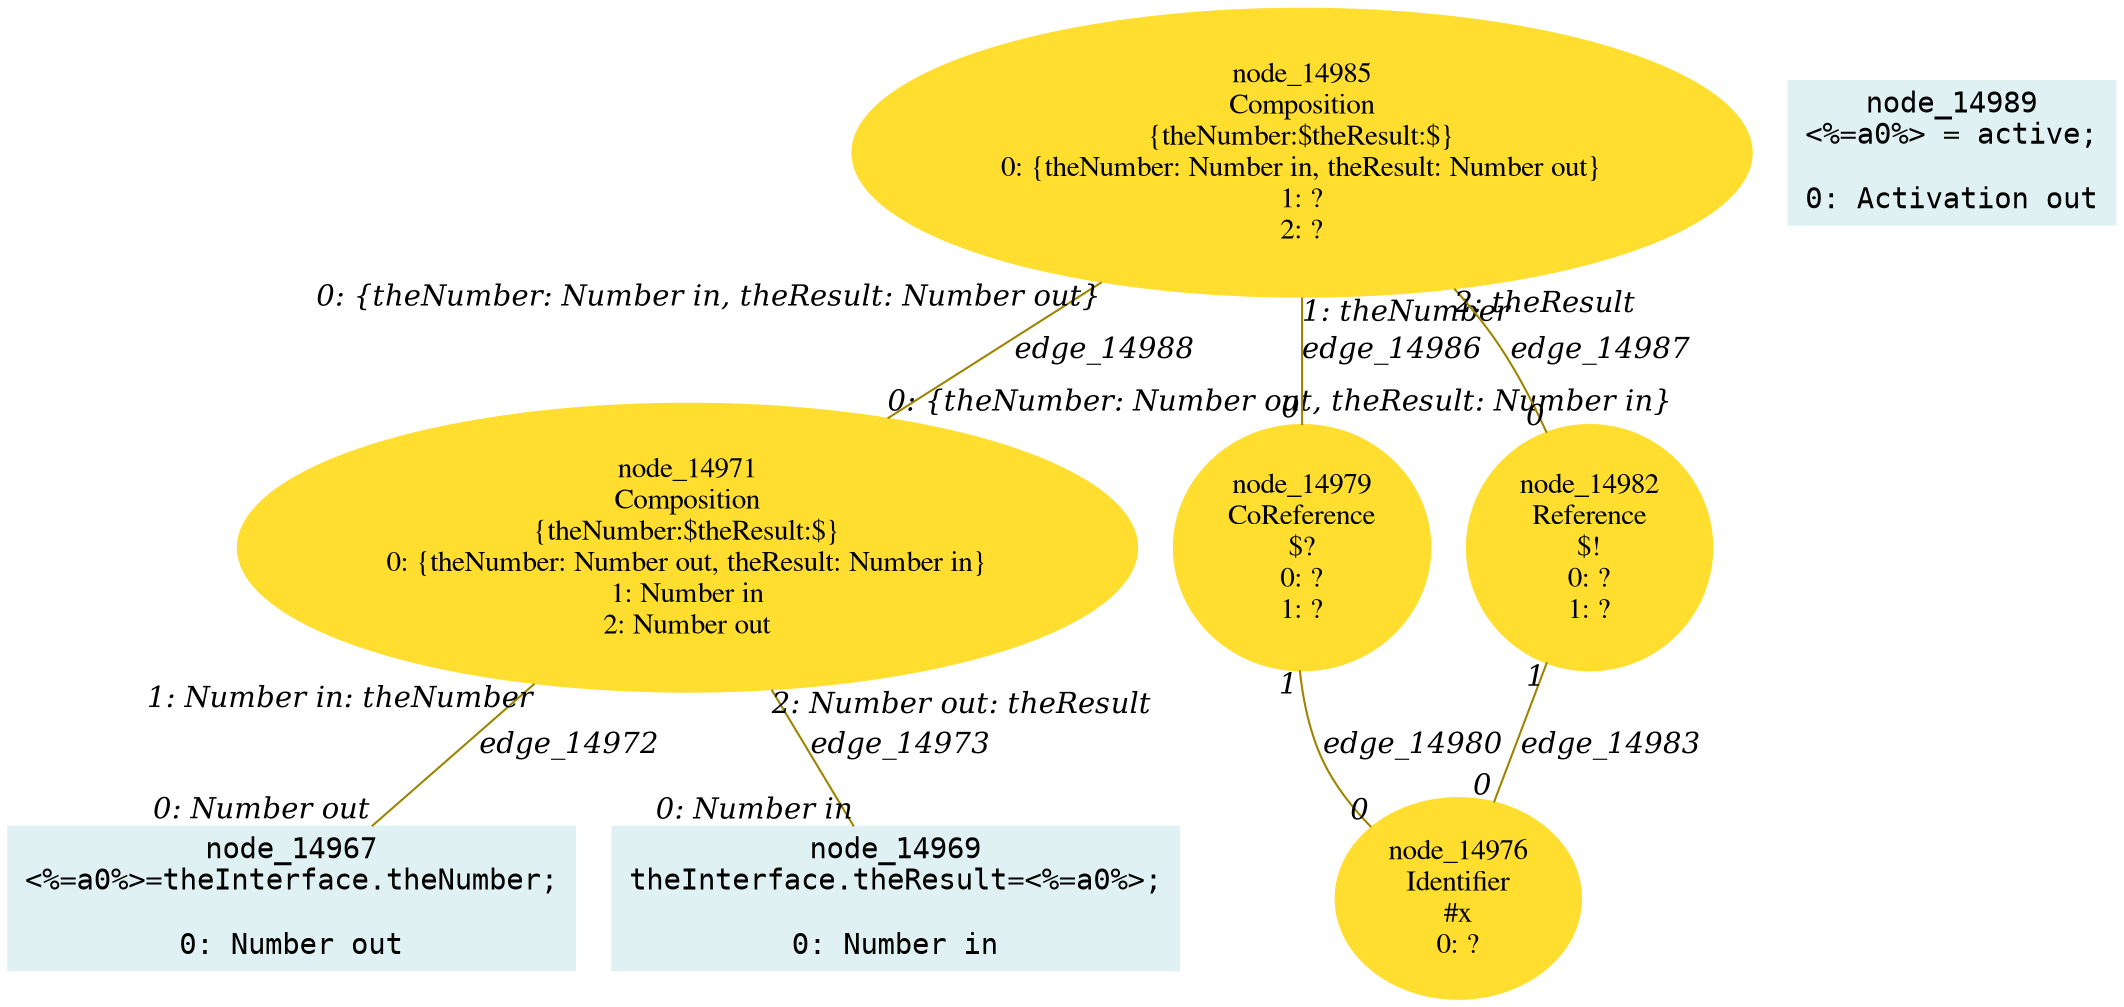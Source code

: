 digraph g{node_14967 [shape="box", style="filled", color="#dff1f2", fontname="Courier", label="node_14967
<%=a0%>=theInterface.theNumber;

0: Number out" ]
node_14969 [shape="box", style="filled", color="#dff1f2", fontname="Courier", label="node_14969
theInterface.theResult=<%=a0%>;

0: Number in" ]
node_14971 [shape="ellipse", style="filled", color="#ffde2f", fontname="Times", label="node_14971
Composition
{theNumber:$theResult:$}
0: {theNumber: Number out, theResult: Number in}
1: Number in
2: Number out" ]
node_14976 [shape="ellipse", style="filled", color="#ffde2f", fontname="Times", label="node_14976
Identifier
#x
0: ?" ]
node_14979 [shape="ellipse", style="filled", color="#ffde2f", fontname="Times", label="node_14979
CoReference
$?
0: ?
1: ?" ]
node_14982 [shape="ellipse", style="filled", color="#ffde2f", fontname="Times", label="node_14982
Reference
$!
0: ?
1: ?" ]
node_14985 [shape="ellipse", style="filled", color="#ffde2f", fontname="Times", label="node_14985
Composition
{theNumber:$theResult:$}
0: {theNumber: Number in, theResult: Number out}
1: ?
2: ?" ]
node_14989 [shape="box", style="filled", color="#dff1f2", fontname="Courier", label="node_14989
<%=a0%> = active;

0: Activation out" ]
node_14971 -> node_14967 [dir=none, arrowHead=none, fontname="Times-Italic", arrowsize=1, color="#9d8400", label="edge_14972",  headlabel="0: Number out", taillabel="1: Number in: theNumber" ]
node_14971 -> node_14969 [dir=none, arrowHead=none, fontname="Times-Italic", arrowsize=1, color="#9d8400", label="edge_14973",  headlabel="0: Number in", taillabel="2: Number out: theResult" ]
node_14979 -> node_14976 [dir=none, arrowHead=none, fontname="Times-Italic", arrowsize=1, color="#9d8400", label="edge_14980",  headlabel="0", taillabel="1" ]
node_14982 -> node_14976 [dir=none, arrowHead=none, fontname="Times-Italic", arrowsize=1, color="#9d8400", label="edge_14983",  headlabel="0", taillabel="1" ]
node_14985 -> node_14979 [dir=none, arrowHead=none, fontname="Times-Italic", arrowsize=1, color="#9d8400", label="edge_14986",  headlabel="0", taillabel="1: theNumber" ]
node_14985 -> node_14982 [dir=none, arrowHead=none, fontname="Times-Italic", arrowsize=1, color="#9d8400", label="edge_14987",  headlabel="0", taillabel="2: theResult" ]
node_14985 -> node_14971 [dir=none, arrowHead=none, fontname="Times-Italic", arrowsize=1, color="#9d8400", label="edge_14988",  headlabel="0: {theNumber: Number out, theResult: Number in}", taillabel="0: {theNumber: Number in, theResult: Number out}" ]
}